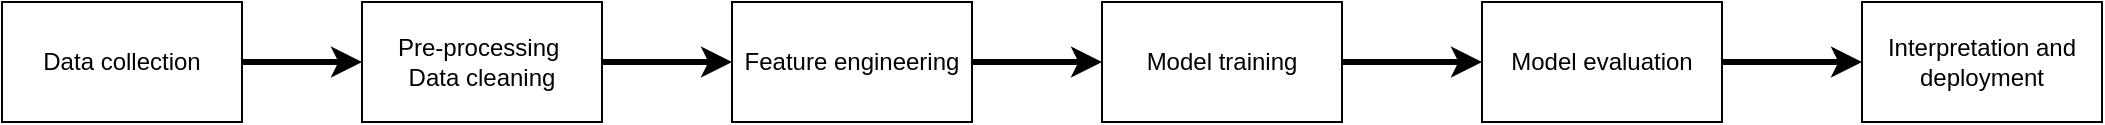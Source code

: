 <mxfile version="27.0.5">
  <diagram name="Page-1" id="IozO2HYkSH_M27DXMxUG">
    <mxGraphModel dx="1572" dy="940" grid="1" gridSize="10" guides="1" tooltips="1" connect="1" arrows="1" fold="1" page="1" pageScale="1" pageWidth="850" pageHeight="1100" math="0" shadow="0">
      <root>
        <mxCell id="0" />
        <mxCell id="1" parent="0" />
        <mxCell id="XbHJveG1FMGA6NgoyU_7-10" style="edgeStyle=orthogonalEdgeStyle;rounded=0;orthogonalLoop=1;jettySize=auto;html=1;entryX=0;entryY=0.5;entryDx=0;entryDy=0;strokeWidth=3;" edge="1" parent="1" source="XbHJveG1FMGA6NgoyU_7-1" target="XbHJveG1FMGA6NgoyU_7-2">
          <mxGeometry relative="1" as="geometry" />
        </mxCell>
        <mxCell id="XbHJveG1FMGA6NgoyU_7-1" value="Data collection" style="rounded=0;whiteSpace=wrap;html=1;" vertex="1" parent="1">
          <mxGeometry y="150" width="120" height="60" as="geometry" />
        </mxCell>
        <mxCell id="XbHJveG1FMGA6NgoyU_7-11" style="edgeStyle=orthogonalEdgeStyle;rounded=0;orthogonalLoop=1;jettySize=auto;html=1;entryX=0;entryY=0.5;entryDx=0;entryDy=0;strokeWidth=3;" edge="1" parent="1" source="XbHJveG1FMGA6NgoyU_7-2" target="XbHJveG1FMGA6NgoyU_7-3">
          <mxGeometry relative="1" as="geometry" />
        </mxCell>
        <mxCell id="XbHJveG1FMGA6NgoyU_7-2" value="Pre-processing&amp;nbsp;&lt;div&gt;Data cleaning&lt;/div&gt;" style="rounded=0;whiteSpace=wrap;html=1;" vertex="1" parent="1">
          <mxGeometry x="180" y="150" width="120" height="60" as="geometry" />
        </mxCell>
        <mxCell id="XbHJveG1FMGA6NgoyU_7-13" style="edgeStyle=orthogonalEdgeStyle;rounded=0;orthogonalLoop=1;jettySize=auto;html=1;entryX=0;entryY=0.5;entryDx=0;entryDy=0;strokeWidth=3;" edge="1" parent="1" source="XbHJveG1FMGA6NgoyU_7-3" target="XbHJveG1FMGA6NgoyU_7-4">
          <mxGeometry relative="1" as="geometry" />
        </mxCell>
        <mxCell id="XbHJveG1FMGA6NgoyU_7-3" value="Feature engineering" style="rounded=0;whiteSpace=wrap;html=1;" vertex="1" parent="1">
          <mxGeometry x="365" y="150" width="120" height="60" as="geometry" />
        </mxCell>
        <mxCell id="XbHJveG1FMGA6NgoyU_7-14" style="edgeStyle=orthogonalEdgeStyle;rounded=0;orthogonalLoop=1;jettySize=auto;html=1;entryX=0;entryY=0.5;entryDx=0;entryDy=0;strokeWidth=3;" edge="1" parent="1" source="XbHJveG1FMGA6NgoyU_7-4" target="XbHJveG1FMGA6NgoyU_7-5">
          <mxGeometry relative="1" as="geometry" />
        </mxCell>
        <mxCell id="XbHJveG1FMGA6NgoyU_7-4" value="Model training" style="rounded=0;whiteSpace=wrap;html=1;" vertex="1" parent="1">
          <mxGeometry x="550" y="150" width="120" height="60" as="geometry" />
        </mxCell>
        <mxCell id="XbHJveG1FMGA6NgoyU_7-15" style="edgeStyle=orthogonalEdgeStyle;rounded=0;orthogonalLoop=1;jettySize=auto;html=1;entryX=0;entryY=0.5;entryDx=0;entryDy=0;strokeWidth=3;" edge="1" parent="1" source="XbHJveG1FMGA6NgoyU_7-5" target="XbHJveG1FMGA6NgoyU_7-6">
          <mxGeometry relative="1" as="geometry" />
        </mxCell>
        <mxCell id="XbHJveG1FMGA6NgoyU_7-5" value="Model evaluation" style="rounded=0;whiteSpace=wrap;html=1;" vertex="1" parent="1">
          <mxGeometry x="740" y="150" width="120" height="60" as="geometry" />
        </mxCell>
        <mxCell id="XbHJveG1FMGA6NgoyU_7-6" value="Interpretation and deployment" style="rounded=0;whiteSpace=wrap;html=1;" vertex="1" parent="1">
          <mxGeometry x="930" y="150" width="120" height="60" as="geometry" />
        </mxCell>
      </root>
    </mxGraphModel>
  </diagram>
</mxfile>
